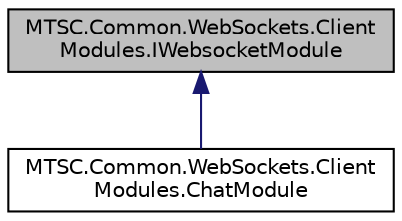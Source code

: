 digraph "MTSC.Common.WebSockets.ClientModules.IWebsocketModule"
{
 // LATEX_PDF_SIZE
  edge [fontname="Helvetica",fontsize="10",labelfontname="Helvetica",labelfontsize="10"];
  node [fontname="Helvetica",fontsize="10",shape=record];
  Node0 [label="MTSC.Common.WebSockets.Client\lModules.IWebsocketModule",height=0.2,width=0.4,color="black", fillcolor="grey75", style="filled", fontcolor="black",tooltip="Interface for websocket modules."];
  Node0 -> Node1 [dir="back",color="midnightblue",fontsize="10",style="solid",fontname="Helvetica"];
  Node1 [label="MTSC.Common.WebSockets.Client\lModules.ChatModule",height=0.2,width=0.4,color="black", fillcolor="white", style="filled",URL="$df/def/class_m_t_s_c_1_1_common_1_1_web_sockets_1_1_client_modules_1_1_chat_module.html",tooltip=" "];
}
